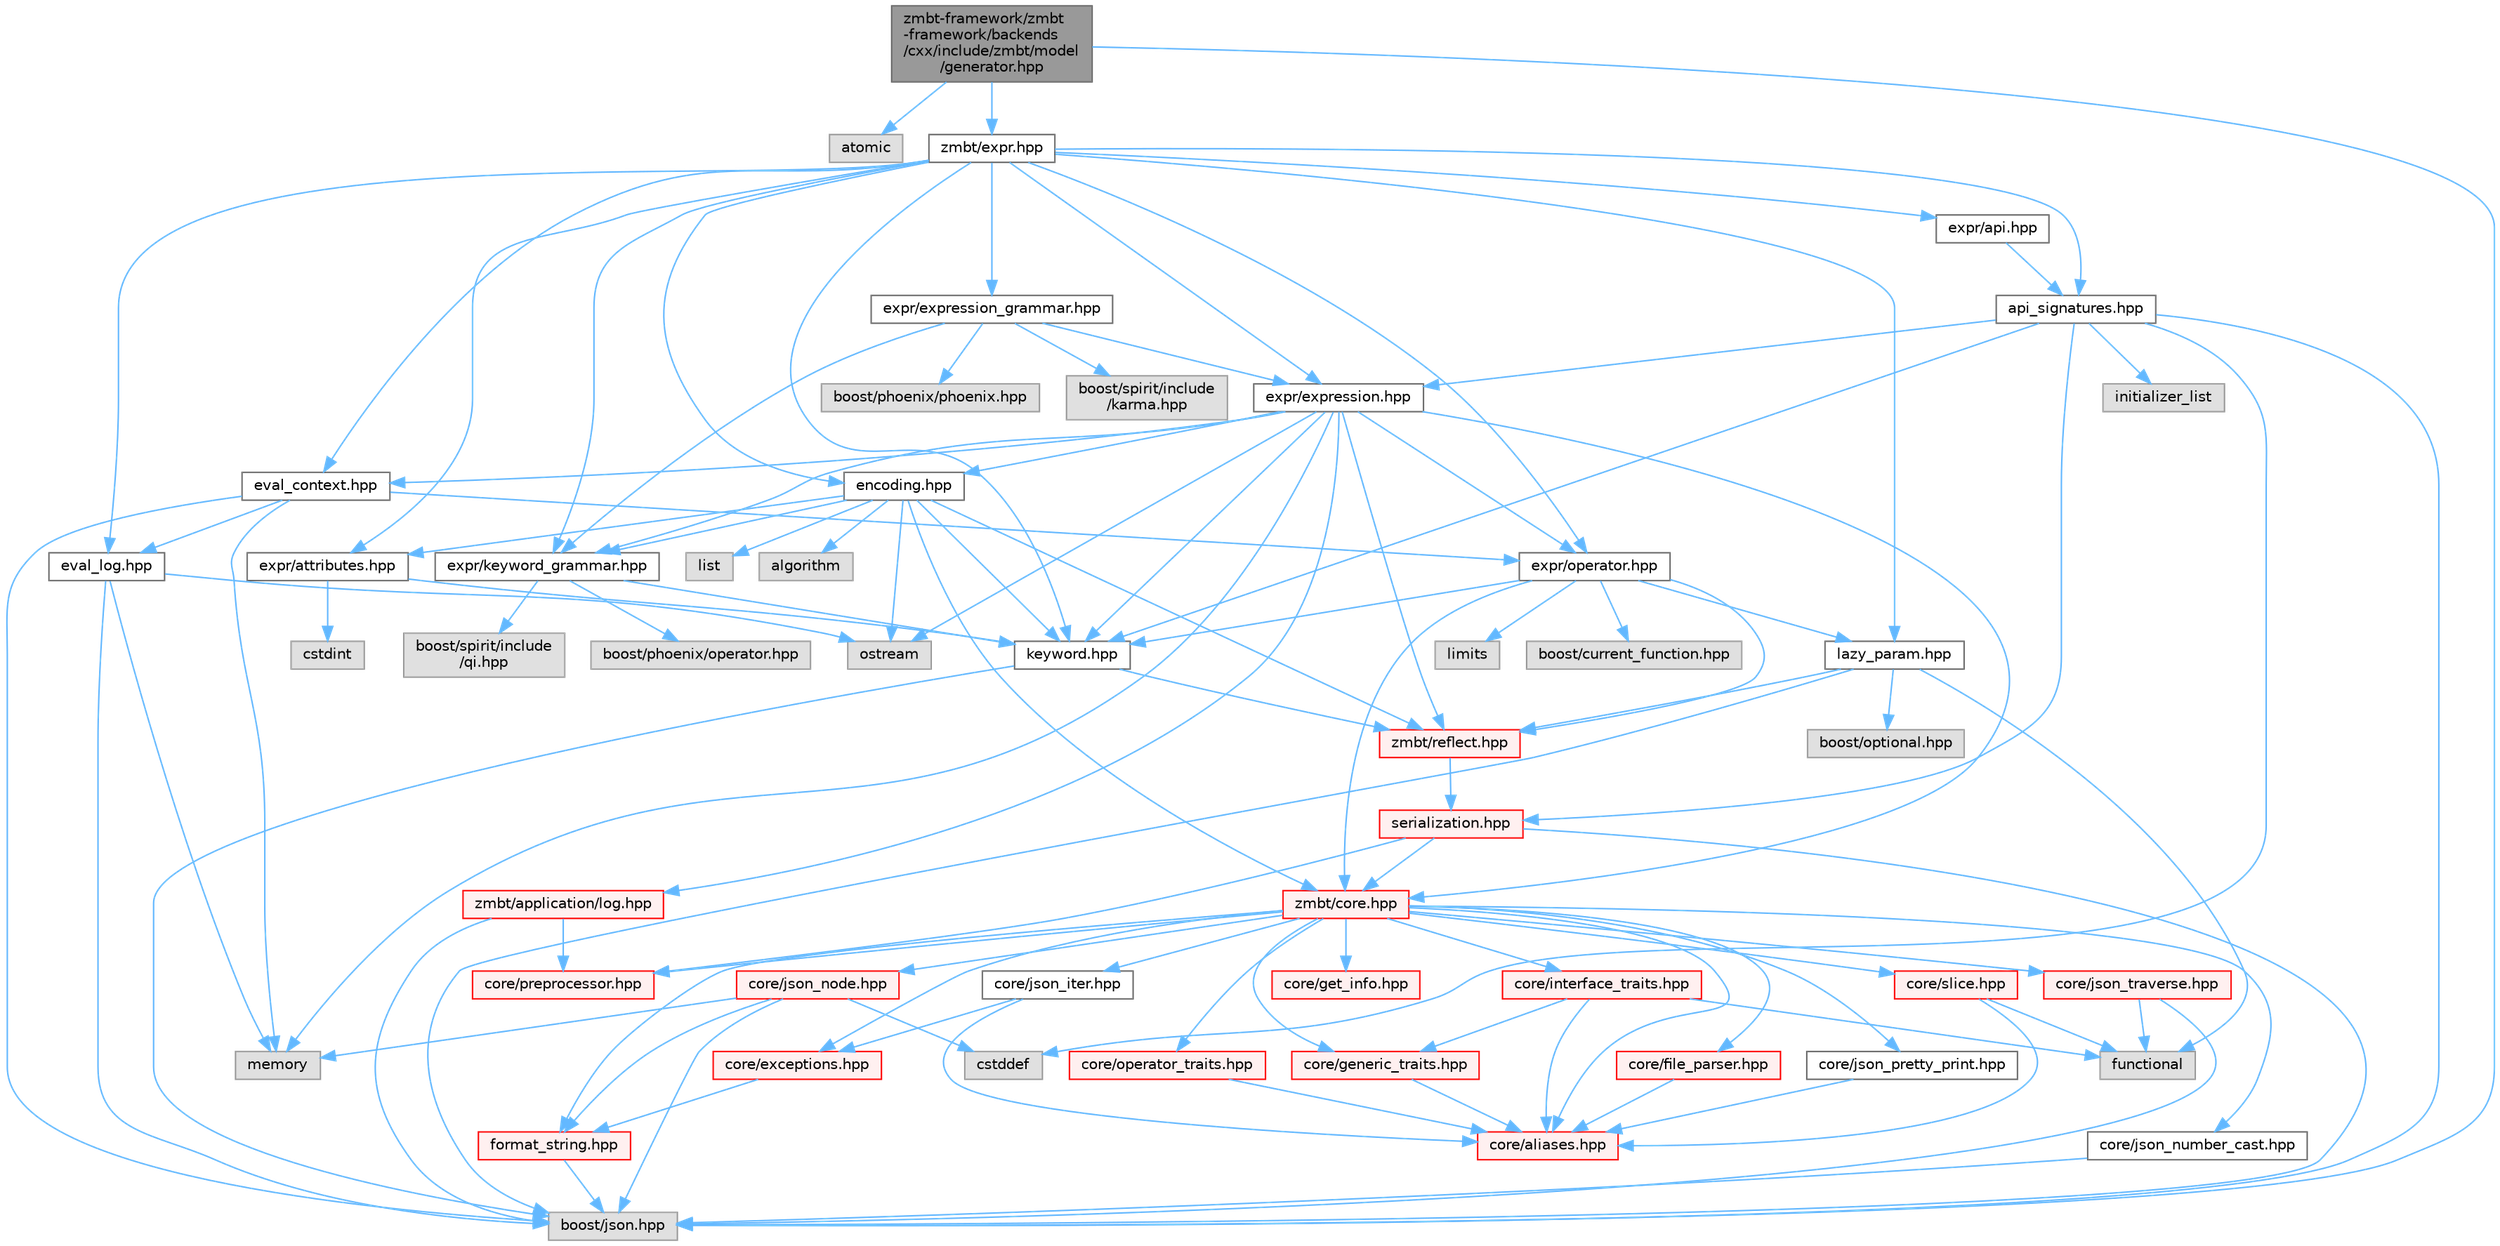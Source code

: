 digraph "zmbt-framework/zmbt-framework/backends/cxx/include/zmbt/model/generator.hpp"
{
 // LATEX_PDF_SIZE
  bgcolor="transparent";
  edge [fontname=Helvetica,fontsize=10,labelfontname=Helvetica,labelfontsize=10];
  node [fontname=Helvetica,fontsize=10,shape=box,height=0.2,width=0.4];
  Node1 [id="Node000001",label="zmbt-framework/zmbt\l-framework/backends\l/cxx/include/zmbt/model\l/generator.hpp",height=0.2,width=0.4,color="gray40", fillcolor="grey60", style="filled", fontcolor="black",tooltip=" "];
  Node1 -> Node2 [id="edge1_Node000001_Node000002",color="steelblue1",style="solid",tooltip=" "];
  Node2 [id="Node000002",label="atomic",height=0.2,width=0.4,color="grey60", fillcolor="#E0E0E0", style="filled",tooltip=" "];
  Node1 -> Node3 [id="edge2_Node000001_Node000003",color="steelblue1",style="solid",tooltip=" "];
  Node3 [id="Node000003",label="boost/json.hpp",height=0.2,width=0.4,color="grey60", fillcolor="#E0E0E0", style="filled",tooltip=" "];
  Node1 -> Node4 [id="edge3_Node000001_Node000004",color="steelblue1",style="solid",tooltip=" "];
  Node4 [id="Node000004",label="zmbt/expr.hpp",height=0.2,width=0.4,color="grey40", fillcolor="white", style="filled",URL="$expr_8hpp.html",tooltip=" "];
  Node4 -> Node5 [id="edge4_Node000004_Node000005",color="steelblue1",style="solid",tooltip=" "];
  Node5 [id="Node000005",label="expr/operator.hpp",height=0.2,width=0.4,color="grey40", fillcolor="white", style="filled",URL="$operator_8hpp.html",tooltip=" "];
  Node5 -> Node6 [id="edge5_Node000005_Node000006",color="steelblue1",style="solid",tooltip=" "];
  Node6 [id="Node000006",label="limits",height=0.2,width=0.4,color="grey60", fillcolor="#E0E0E0", style="filled",tooltip=" "];
  Node5 -> Node7 [id="edge6_Node000005_Node000007",color="steelblue1",style="solid",tooltip=" "];
  Node7 [id="Node000007",label="zmbt/core.hpp",height=0.2,width=0.4,color="red", fillcolor="#FFF0F0", style="filled",URL="$core_8hpp.html",tooltip=" "];
  Node7 -> Node8 [id="edge7_Node000007_Node000008",color="steelblue1",style="solid",tooltip=" "];
  Node8 [id="Node000008",label="core/aliases.hpp",height=0.2,width=0.4,color="red", fillcolor="#FFF0F0", style="filled",URL="$aliases_8hpp.html",tooltip=" "];
  Node7 -> Node13 [id="edge8_Node000007_Node000013",color="steelblue1",style="solid",tooltip=" "];
  Node13 [id="Node000013",label="core/exceptions.hpp",height=0.2,width=0.4,color="red", fillcolor="#FFF0F0", style="filled",URL="$core_2exceptions_8hpp.html",tooltip=" "];
  Node13 -> Node15 [id="edge9_Node000013_Node000015",color="steelblue1",style="solid",tooltip=" "];
  Node15 [id="Node000015",label="format_string.hpp",height=0.2,width=0.4,color="red", fillcolor="#FFF0F0", style="filled",URL="$format__string_8hpp.html",tooltip=" "];
  Node15 -> Node3 [id="edge10_Node000015_Node000003",color="steelblue1",style="solid",tooltip=" "];
  Node7 -> Node20 [id="edge11_Node000007_Node000020",color="steelblue1",style="solid",tooltip=" "];
  Node20 [id="Node000020",label="core/file_parser.hpp",height=0.2,width=0.4,color="red", fillcolor="#FFF0F0", style="filled",URL="$file__parser_8hpp.html",tooltip=" "];
  Node20 -> Node8 [id="edge12_Node000020_Node000008",color="steelblue1",style="solid",tooltip=" "];
  Node7 -> Node15 [id="edge13_Node000007_Node000015",color="steelblue1",style="solid",tooltip=" "];
  Node7 -> Node22 [id="edge14_Node000007_Node000022",color="steelblue1",style="solid",tooltip=" "];
  Node22 [id="Node000022",label="core/generic_traits.hpp",height=0.2,width=0.4,color="red", fillcolor="#FFF0F0", style="filled",URL="$generic__traits_8hpp.html",tooltip=" "];
  Node22 -> Node8 [id="edge15_Node000022_Node000008",color="steelblue1",style="solid",tooltip=" "];
  Node7 -> Node23 [id="edge16_Node000007_Node000023",color="steelblue1",style="solid",tooltip=" "];
  Node23 [id="Node000023",label="core/get_info.hpp",height=0.2,width=0.4,color="red", fillcolor="#FFF0F0", style="filled",URL="$get__info_8hpp.html",tooltip=" "];
  Node7 -> Node25 [id="edge17_Node000007_Node000025",color="steelblue1",style="solid",tooltip=" "];
  Node25 [id="Node000025",label="core/interface_traits.hpp",height=0.2,width=0.4,color="red", fillcolor="#FFF0F0", style="filled",URL="$interface__traits_8hpp.html",tooltip=" "];
  Node25 -> Node26 [id="edge18_Node000025_Node000026",color="steelblue1",style="solid",tooltip=" "];
  Node26 [id="Node000026",label="functional",height=0.2,width=0.4,color="grey60", fillcolor="#E0E0E0", style="filled",tooltip=" "];
  Node25 -> Node8 [id="edge19_Node000025_Node000008",color="steelblue1",style="solid",tooltip=" "];
  Node25 -> Node22 [id="edge20_Node000025_Node000022",color="steelblue1",style="solid",tooltip=" "];
  Node7 -> Node27 [id="edge21_Node000007_Node000027",color="steelblue1",style="solid",tooltip=" "];
  Node27 [id="Node000027",label="core/json_iter.hpp",height=0.2,width=0.4,color="grey40", fillcolor="white", style="filled",URL="$json__iter_8hpp.html",tooltip=" "];
  Node27 -> Node8 [id="edge22_Node000027_Node000008",color="steelblue1",style="solid",tooltip=" "];
  Node27 -> Node13 [id="edge23_Node000027_Node000013",color="steelblue1",style="solid",tooltip=" "];
  Node7 -> Node28 [id="edge24_Node000007_Node000028",color="steelblue1",style="solid",tooltip=" "];
  Node28 [id="Node000028",label="core/json_node.hpp",height=0.2,width=0.4,color="red", fillcolor="#FFF0F0", style="filled",URL="$json__node_8hpp.html",tooltip=" "];
  Node28 -> Node3 [id="edge25_Node000028_Node000003",color="steelblue1",style="solid",tooltip=" "];
  Node28 -> Node29 [id="edge26_Node000028_Node000029",color="steelblue1",style="solid",tooltip=" "];
  Node29 [id="Node000029",label="cstddef",height=0.2,width=0.4,color="grey60", fillcolor="#E0E0E0", style="filled",tooltip=" "];
  Node28 -> Node31 [id="edge27_Node000028_Node000031",color="steelblue1",style="solid",tooltip=" "];
  Node31 [id="Node000031",label="memory",height=0.2,width=0.4,color="grey60", fillcolor="#E0E0E0", style="filled",tooltip=" "];
  Node28 -> Node15 [id="edge28_Node000028_Node000015",color="steelblue1",style="solid",tooltip=" "];
  Node7 -> Node32 [id="edge29_Node000007_Node000032",color="steelblue1",style="solid",tooltip=" "];
  Node32 [id="Node000032",label="core/json_number_cast.hpp",height=0.2,width=0.4,color="grey40", fillcolor="white", style="filled",URL="$json__number__cast_8hpp.html",tooltip=" "];
  Node32 -> Node3 [id="edge30_Node000032_Node000003",color="steelblue1",style="solid",tooltip=" "];
  Node7 -> Node33 [id="edge31_Node000007_Node000033",color="steelblue1",style="solid",tooltip=" "];
  Node33 [id="Node000033",label="core/json_traverse.hpp",height=0.2,width=0.4,color="red", fillcolor="#FFF0F0", style="filled",URL="$json__traverse_8hpp.html",tooltip=" "];
  Node33 -> Node26 [id="edge32_Node000033_Node000026",color="steelblue1",style="solid",tooltip=" "];
  Node33 -> Node3 [id="edge33_Node000033_Node000003",color="steelblue1",style="solid",tooltip=" "];
  Node7 -> Node34 [id="edge34_Node000007_Node000034",color="steelblue1",style="solid",tooltip=" "];
  Node34 [id="Node000034",label="core/json_pretty_print.hpp",height=0.2,width=0.4,color="grey40", fillcolor="white", style="filled",URL="$json__pretty__print_8hpp.html",tooltip=" "];
  Node34 -> Node8 [id="edge35_Node000034_Node000008",color="steelblue1",style="solid",tooltip=" "];
  Node7 -> Node35 [id="edge36_Node000007_Node000035",color="steelblue1",style="solid",tooltip=" "];
  Node35 [id="Node000035",label="core/slice.hpp",height=0.2,width=0.4,color="red", fillcolor="#FFF0F0", style="filled",URL="$slice_8hpp.html",tooltip=" "];
  Node35 -> Node26 [id="edge37_Node000035_Node000026",color="steelblue1",style="solid",tooltip=" "];
  Node35 -> Node8 [id="edge38_Node000035_Node000008",color="steelblue1",style="solid",tooltip=" "];
  Node7 -> Node36 [id="edge39_Node000007_Node000036",color="steelblue1",style="solid",tooltip=" "];
  Node36 [id="Node000036",label="core/preprocessor.hpp",height=0.2,width=0.4,color="red", fillcolor="#FFF0F0", style="filled",URL="$preprocessor_8hpp.html",tooltip="type traits to check serialization compatibility"];
  Node7 -> Node38 [id="edge40_Node000007_Node000038",color="steelblue1",style="solid",tooltip=" "];
  Node38 [id="Node000038",label="core/operator_traits.hpp",height=0.2,width=0.4,color="red", fillcolor="#FFF0F0", style="filled",URL="$operator__traits_8hpp.html",tooltip=" "];
  Node38 -> Node8 [id="edge41_Node000038_Node000008",color="steelblue1",style="solid",tooltip=" "];
  Node5 -> Node58 [id="edge42_Node000005_Node000058",color="steelblue1",style="solid",tooltip=" "];
  Node58 [id="Node000058",label="zmbt/reflect.hpp",height=0.2,width=0.4,color="red", fillcolor="#FFF0F0", style="filled",URL="$reflect_8hpp.html",tooltip=" "];
  Node58 -> Node63 [id="edge43_Node000058_Node000063",color="steelblue1",style="solid",tooltip=" "];
  Node63 [id="Node000063",label="serialization.hpp",height=0.2,width=0.4,color="red", fillcolor="#FFF0F0", style="filled",URL="$serialization_8hpp.html",tooltip=" "];
  Node63 -> Node3 [id="edge44_Node000063_Node000003",color="steelblue1",style="solid",tooltip=" "];
  Node63 -> Node36 [id="edge45_Node000063_Node000036",color="steelblue1",style="solid",tooltip=" "];
  Node63 -> Node7 [id="edge46_Node000063_Node000007",color="steelblue1",style="solid",tooltip=" "];
  Node5 -> Node67 [id="edge47_Node000005_Node000067",color="steelblue1",style="solid",tooltip=" "];
  Node67 [id="Node000067",label="keyword.hpp",height=0.2,width=0.4,color="grey40", fillcolor="white", style="filled",URL="$keyword_8hpp.html",tooltip=" "];
  Node67 -> Node3 [id="edge48_Node000067_Node000003",color="steelblue1",style="solid",tooltip=" "];
  Node67 -> Node58 [id="edge49_Node000067_Node000058",color="steelblue1",style="solid",tooltip=" "];
  Node5 -> Node68 [id="edge50_Node000005_Node000068",color="steelblue1",style="solid",tooltip=" "];
  Node68 [id="Node000068",label="lazy_param.hpp",height=0.2,width=0.4,color="grey40", fillcolor="white", style="filled",URL="$lazy__param_8hpp.html",tooltip=" "];
  Node68 -> Node26 [id="edge51_Node000068_Node000026",color="steelblue1",style="solid",tooltip=" "];
  Node68 -> Node69 [id="edge52_Node000068_Node000069",color="steelblue1",style="solid",tooltip=" "];
  Node69 [id="Node000069",label="boost/optional.hpp",height=0.2,width=0.4,color="grey60", fillcolor="#E0E0E0", style="filled",tooltip=" "];
  Node68 -> Node3 [id="edge53_Node000068_Node000003",color="steelblue1",style="solid",tooltip=" "];
  Node68 -> Node58 [id="edge54_Node000068_Node000058",color="steelblue1",style="solid",tooltip=" "];
  Node5 -> Node70 [id="edge55_Node000005_Node000070",color="steelblue1",style="solid",tooltip=" "];
  Node70 [id="Node000070",label="boost/current_function.hpp",height=0.2,width=0.4,color="grey60", fillcolor="#E0E0E0", style="filled",tooltip=" "];
  Node4 -> Node67 [id="edge56_Node000004_Node000067",color="steelblue1",style="solid",tooltip=" "];
  Node4 -> Node71 [id="edge57_Node000004_Node000071",color="steelblue1",style="solid",tooltip=" "];
  Node71 [id="Node000071",label="expr/keyword_grammar.hpp",height=0.2,width=0.4,color="grey40", fillcolor="white", style="filled",URL="$keyword__grammar_8hpp.html",tooltip=" "];
  Node71 -> Node72 [id="edge58_Node000071_Node000072",color="steelblue1",style="solid",tooltip=" "];
  Node72 [id="Node000072",label="boost/spirit/include\l/qi.hpp",height=0.2,width=0.4,color="grey60", fillcolor="#E0E0E0", style="filled",tooltip=" "];
  Node71 -> Node73 [id="edge59_Node000071_Node000073",color="steelblue1",style="solid",tooltip=" "];
  Node73 [id="Node000073",label="boost/phoenix/operator.hpp",height=0.2,width=0.4,color="grey60", fillcolor="#E0E0E0", style="filled",tooltip=" "];
  Node71 -> Node67 [id="edge60_Node000071_Node000067",color="steelblue1",style="solid",tooltip=" "];
  Node4 -> Node68 [id="edge61_Node000004_Node000068",color="steelblue1",style="solid",tooltip=" "];
  Node4 -> Node74 [id="edge62_Node000004_Node000074",color="steelblue1",style="solid",tooltip=" "];
  Node74 [id="Node000074",label="expr/attributes.hpp",height=0.2,width=0.4,color="grey40", fillcolor="white", style="filled",URL="$attributes_8hpp.html",tooltip=" "];
  Node74 -> Node51 [id="edge63_Node000074_Node000051",color="steelblue1",style="solid",tooltip=" "];
  Node51 [id="Node000051",label="cstdint",height=0.2,width=0.4,color="grey60", fillcolor="#E0E0E0", style="filled",tooltip=" "];
  Node74 -> Node67 [id="edge64_Node000074_Node000067",color="steelblue1",style="solid",tooltip=" "];
  Node4 -> Node75 [id="edge65_Node000004_Node000075",color="steelblue1",style="solid",tooltip=" "];
  Node75 [id="Node000075",label="expr/expression.hpp",height=0.2,width=0.4,color="grey40", fillcolor="white", style="filled",URL="$expression_8hpp.html",tooltip=" "];
  Node75 -> Node31 [id="edge66_Node000075_Node000031",color="steelblue1",style="solid",tooltip=" "];
  Node75 -> Node76 [id="edge67_Node000075_Node000076",color="steelblue1",style="solid",tooltip=" "];
  Node76 [id="Node000076",label="ostream",height=0.2,width=0.4,color="grey60", fillcolor="#E0E0E0", style="filled",tooltip=" "];
  Node75 -> Node77 [id="edge68_Node000075_Node000077",color="steelblue1",style="solid",tooltip=" "];
  Node77 [id="Node000077",label="zmbt/application/log.hpp",height=0.2,width=0.4,color="red", fillcolor="#FFF0F0", style="filled",URL="$log_8hpp.html",tooltip=" "];
  Node77 -> Node3 [id="edge69_Node000077_Node000003",color="steelblue1",style="solid",tooltip=" "];
  Node77 -> Node36 [id="edge70_Node000077_Node000036",color="steelblue1",style="solid",tooltip=" "];
  Node75 -> Node7 [id="edge71_Node000075_Node000007",color="steelblue1",style="solid",tooltip=" "];
  Node75 -> Node58 [id="edge72_Node000075_Node000058",color="steelblue1",style="solid",tooltip=" "];
  Node75 -> Node5 [id="edge73_Node000075_Node000005",color="steelblue1",style="solid",tooltip=" "];
  Node75 -> Node67 [id="edge74_Node000075_Node000067",color="steelblue1",style="solid",tooltip=" "];
  Node75 -> Node71 [id="edge75_Node000075_Node000071",color="steelblue1",style="solid",tooltip=" "];
  Node75 -> Node80 [id="edge76_Node000075_Node000080",color="steelblue1",style="solid",tooltip=" "];
  Node80 [id="Node000080",label="encoding.hpp",height=0.2,width=0.4,color="grey40", fillcolor="white", style="filled",URL="$encoding_8hpp.html",tooltip=" "];
  Node80 -> Node81 [id="edge77_Node000080_Node000081",color="steelblue1",style="solid",tooltip=" "];
  Node81 [id="Node000081",label="algorithm",height=0.2,width=0.4,color="grey60", fillcolor="#E0E0E0", style="filled",tooltip=" "];
  Node80 -> Node82 [id="edge78_Node000080_Node000082",color="steelblue1",style="solid",tooltip=" "];
  Node82 [id="Node000082",label="list",height=0.2,width=0.4,color="grey60", fillcolor="#E0E0E0", style="filled",tooltip=" "];
  Node80 -> Node76 [id="edge79_Node000080_Node000076",color="steelblue1",style="solid",tooltip=" "];
  Node80 -> Node7 [id="edge80_Node000080_Node000007",color="steelblue1",style="solid",tooltip=" "];
  Node80 -> Node58 [id="edge81_Node000080_Node000058",color="steelblue1",style="solid",tooltip=" "];
  Node80 -> Node67 [id="edge82_Node000080_Node000067",color="steelblue1",style="solid",tooltip=" "];
  Node80 -> Node74 [id="edge83_Node000080_Node000074",color="steelblue1",style="solid",tooltip=" "];
  Node80 -> Node71 [id="edge84_Node000080_Node000071",color="steelblue1",style="solid",tooltip=" "];
  Node75 -> Node83 [id="edge85_Node000075_Node000083",color="steelblue1",style="solid",tooltip=" "];
  Node83 [id="Node000083",label="eval_context.hpp",height=0.2,width=0.4,color="grey40", fillcolor="white", style="filled",URL="$eval__context_8hpp.html",tooltip=" "];
  Node83 -> Node31 [id="edge86_Node000083_Node000031",color="steelblue1",style="solid",tooltip=" "];
  Node83 -> Node3 [id="edge87_Node000083_Node000003",color="steelblue1",style="solid",tooltip=" "];
  Node83 -> Node5 [id="edge88_Node000083_Node000005",color="steelblue1",style="solid",tooltip=" "];
  Node83 -> Node84 [id="edge89_Node000083_Node000084",color="steelblue1",style="solid",tooltip=" "];
  Node84 [id="Node000084",label="eval_log.hpp",height=0.2,width=0.4,color="grey40", fillcolor="white", style="filled",URL="$eval__log_8hpp.html",tooltip=" "];
  Node84 -> Node31 [id="edge90_Node000084_Node000031",color="steelblue1",style="solid",tooltip=" "];
  Node84 -> Node76 [id="edge91_Node000084_Node000076",color="steelblue1",style="solid",tooltip=" "];
  Node84 -> Node3 [id="edge92_Node000084_Node000003",color="steelblue1",style="solid",tooltip=" "];
  Node4 -> Node84 [id="edge93_Node000004_Node000084",color="steelblue1",style="solid",tooltip=" "];
  Node4 -> Node83 [id="edge94_Node000004_Node000083",color="steelblue1",style="solid",tooltip=" "];
  Node4 -> Node85 [id="edge95_Node000004_Node000085",color="steelblue1",style="solid",tooltip=" "];
  Node85 [id="Node000085",label="expr/expression_grammar.hpp",height=0.2,width=0.4,color="grey40", fillcolor="white", style="filled",URL="$expression__grammar_8hpp.html",tooltip=" "];
  Node85 -> Node86 [id="edge96_Node000085_Node000086",color="steelblue1",style="solid",tooltip=" "];
  Node86 [id="Node000086",label="boost/phoenix/phoenix.hpp",height=0.2,width=0.4,color="grey60", fillcolor="#E0E0E0", style="filled",tooltip=" "];
  Node85 -> Node87 [id="edge97_Node000085_Node000087",color="steelblue1",style="solid",tooltip=" "];
  Node87 [id="Node000087",label="boost/spirit/include\l/karma.hpp",height=0.2,width=0.4,color="grey60", fillcolor="#E0E0E0", style="filled",tooltip=" "];
  Node85 -> Node75 [id="edge98_Node000085_Node000075",color="steelblue1",style="solid",tooltip=" "];
  Node85 -> Node71 [id="edge99_Node000085_Node000071",color="steelblue1",style="solid",tooltip=" "];
  Node4 -> Node88 [id="edge100_Node000004_Node000088",color="steelblue1",style="solid",tooltip=" "];
  Node88 [id="Node000088",label="expr/api.hpp",height=0.2,width=0.4,color="grey40", fillcolor="white", style="filled",URL="$expr_2api_8hpp.html",tooltip=" "];
  Node88 -> Node89 [id="edge101_Node000088_Node000089",color="steelblue1",style="solid",tooltip=" "];
  Node89 [id="Node000089",label="api_signatures.hpp",height=0.2,width=0.4,color="grey40", fillcolor="white", style="filled",URL="$api__signatures_8hpp.html",tooltip=" "];
  Node89 -> Node29 [id="edge102_Node000089_Node000029",color="steelblue1",style="solid",tooltip=" "];
  Node89 -> Node90 [id="edge103_Node000089_Node000090",color="steelblue1",style="solid",tooltip=" "];
  Node90 [id="Node000090",label="initializer_list",height=0.2,width=0.4,color="grey60", fillcolor="#E0E0E0", style="filled",tooltip=" "];
  Node89 -> Node3 [id="edge104_Node000089_Node000003",color="steelblue1",style="solid",tooltip=" "];
  Node89 -> Node63 [id="edge105_Node000089_Node000063",color="steelblue1",style="solid",tooltip=" "];
  Node89 -> Node67 [id="edge106_Node000089_Node000067",color="steelblue1",style="solid",tooltip=" "];
  Node89 -> Node75 [id="edge107_Node000089_Node000075",color="steelblue1",style="solid",tooltip=" "];
  Node4 -> Node89 [id="edge108_Node000004_Node000089",color="steelblue1",style="solid",tooltip=" "];
  Node4 -> Node80 [id="edge109_Node000004_Node000080",color="steelblue1",style="solid",tooltip=" "];
}
